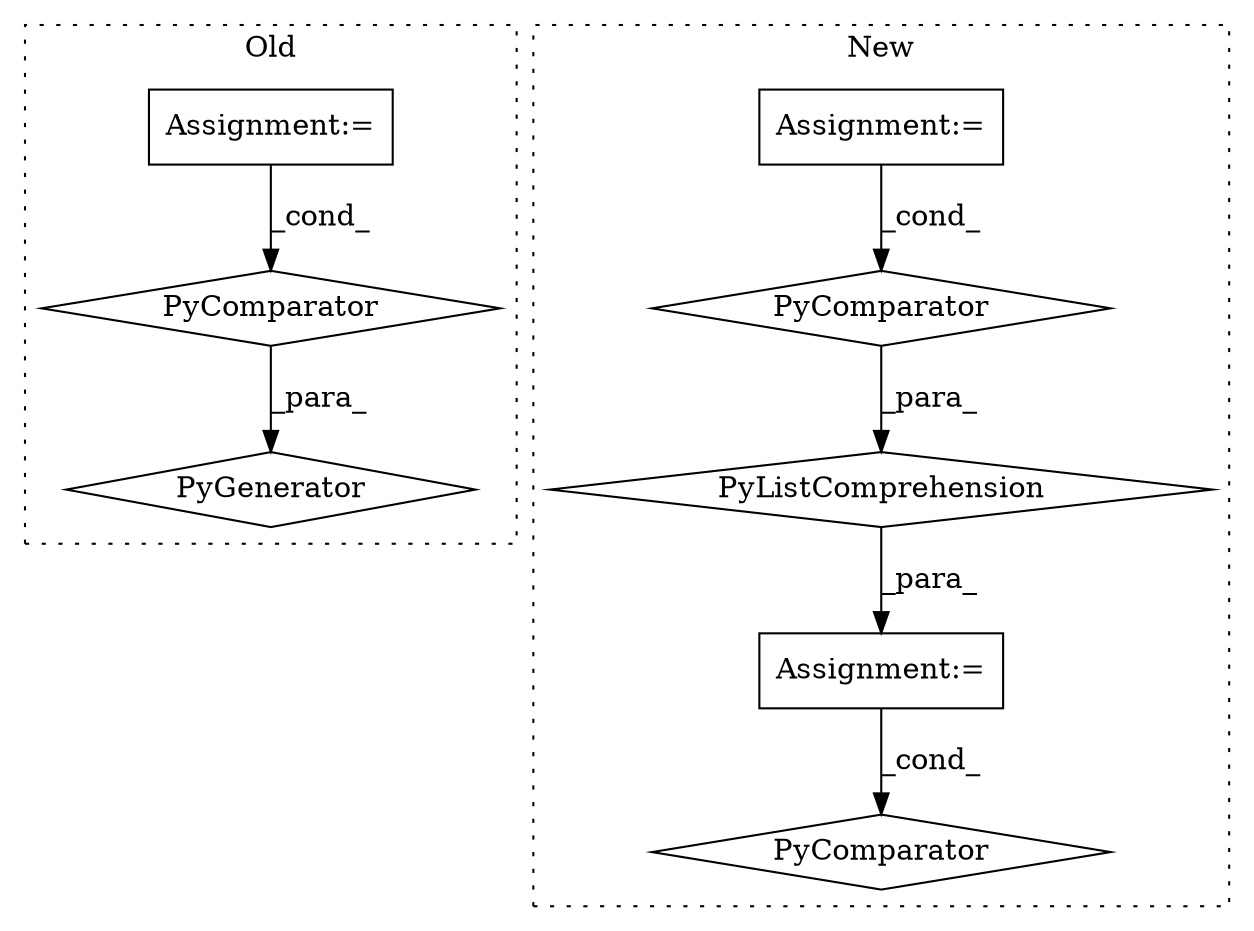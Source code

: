 digraph G {
subgraph cluster0 {
1 [label="PyGenerator" a="107" s="6441" l="176" shape="diamond"];
3 [label="PyComparator" a="113" s="6544" l="67" shape="diamond"];
5 [label="Assignment:=" a="7" s="6544" l="67" shape="box"];
label = "Old";
style="dotted";
}
subgraph cluster1 {
2 [label="PyComparator" a="113" s="6370" l="58" shape="diamond"];
4 [label="Assignment:=" a="7" s="6370" l="58" shape="box"];
6 [label="PyListComprehension" a="109" s="6242" l="194" shape="diamond"];
7 [label="Assignment:=" a="7" s="6637" l="50" shape="box"];
8 [label="PyComparator" a="113" s="6637" l="50" shape="diamond"];
label = "New";
style="dotted";
}
2 -> 6 [label="_para_"];
3 -> 1 [label="_para_"];
4 -> 2 [label="_cond_"];
5 -> 3 [label="_cond_"];
6 -> 7 [label="_para_"];
7 -> 8 [label="_cond_"];
}
